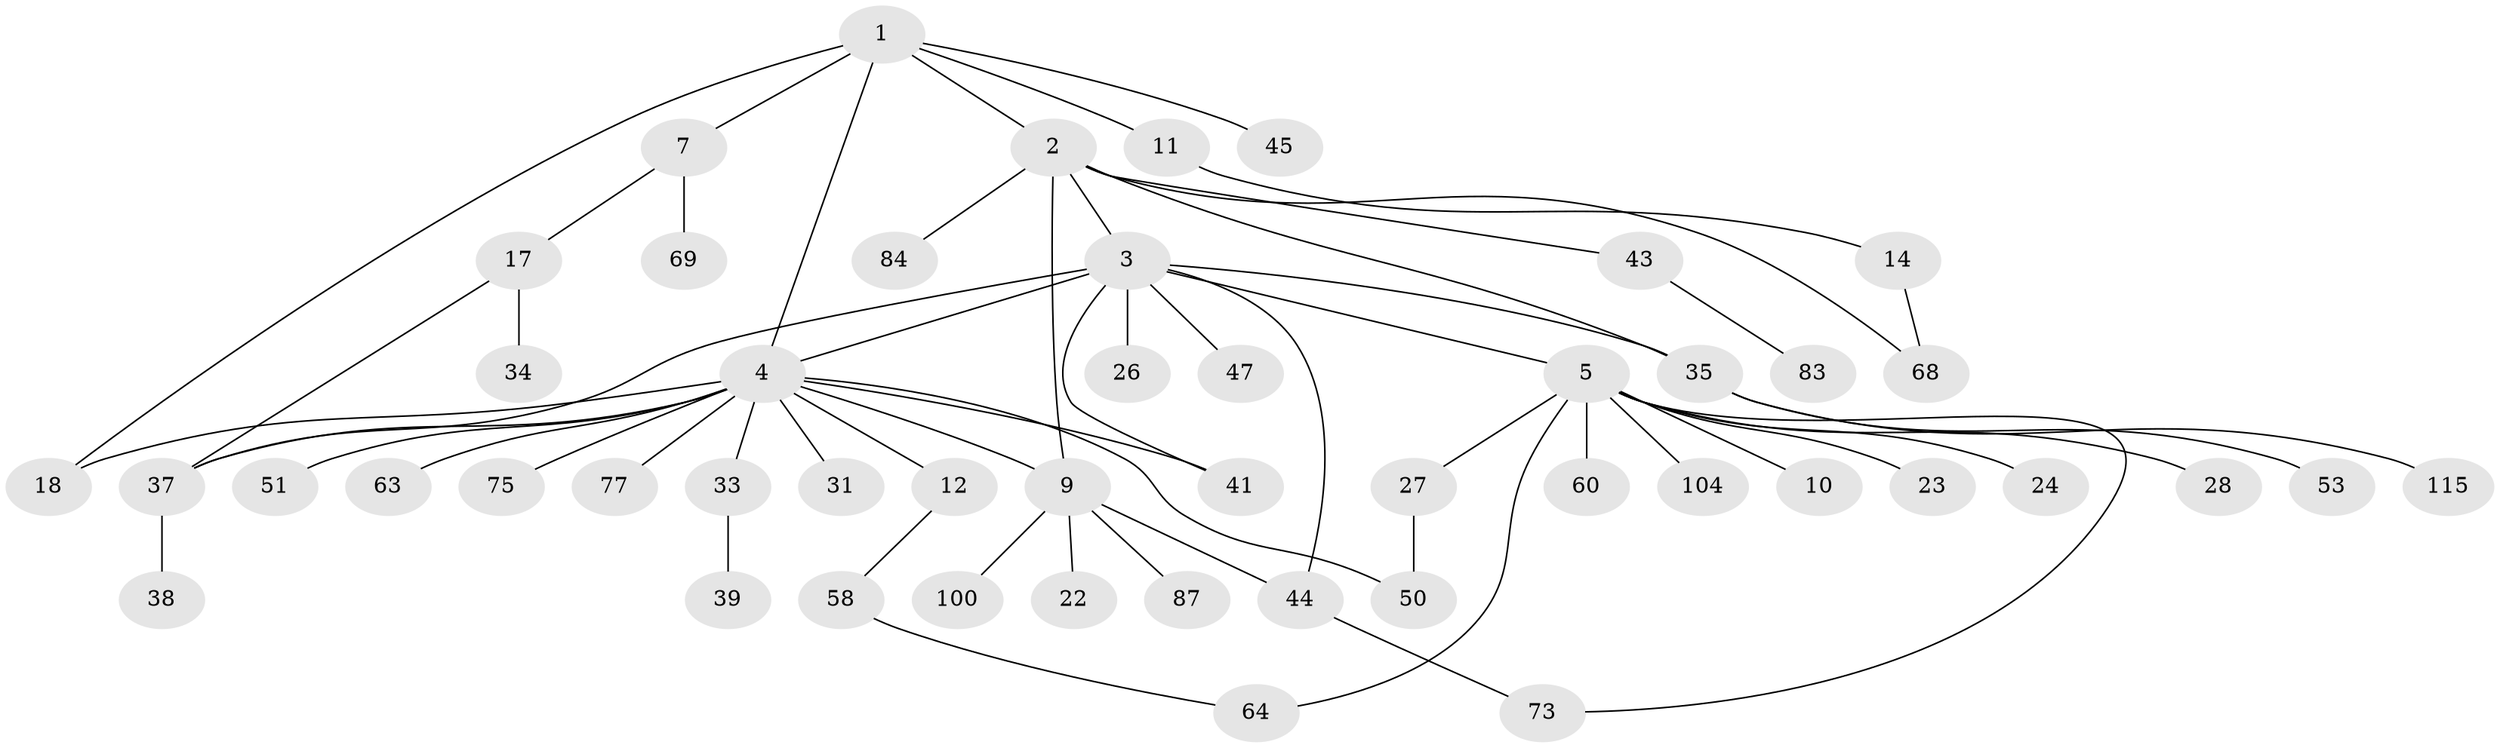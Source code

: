 // original degree distribution, {6: 0.008064516129032258, 7: 0.024193548387096774, 8: 0.008064516129032258, 12: 0.008064516129032258, 4: 0.06451612903225806, 9: 0.008064516129032258, 3: 0.12903225806451613, 1: 0.45161290322580644, 2: 0.28225806451612906, 5: 0.016129032258064516}
// Generated by graph-tools (version 1.1) at 2025/17/03/04/25 18:17:13]
// undirected, 49 vertices, 60 edges
graph export_dot {
graph [start="1"]
  node [color=gray90,style=filled];
  1;
  2 [super="+29+25"];
  3 [super="+36+13+101+85"];
  4 [super="+20+54+6+105+15+40+65+76"];
  5 [super="+8"];
  7;
  9 [super="+81+80+21"];
  10;
  11 [super="+74"];
  12;
  14;
  17 [super="+124"];
  18 [super="+78"];
  22 [super="+106"];
  23;
  24;
  26 [super="+79"];
  27 [super="+122+92"];
  28 [super="+107"];
  31 [super="+52"];
  33;
  34;
  35 [super="+48"];
  37 [super="+86"];
  38;
  39 [super="+46"];
  41;
  43 [super="+57"];
  44 [super="+90"];
  45;
  47;
  50 [super="+59"];
  51 [super="+66"];
  53;
  58 [super="+99+88"];
  60;
  63 [super="+117"];
  64 [super="+89+97+111"];
  68 [super="+94"];
  69 [super="+102"];
  73;
  75;
  77;
  83;
  84;
  87;
  100;
  104;
  115;
  1 -- 2;
  1 -- 4;
  1 -- 7;
  1 -- 11;
  1 -- 18;
  1 -- 45;
  2 -- 3;
  2 -- 9;
  2 -- 84;
  2 -- 68;
  2 -- 43;
  2 -- 35;
  3 -- 5;
  3 -- 26;
  3 -- 44;
  3 -- 37;
  3 -- 35;
  3 -- 4;
  3 -- 47;
  3 -- 41;
  4 -- 31;
  4 -- 33;
  4 -- 51;
  4 -- 41;
  4 -- 50;
  4 -- 37;
  4 -- 75;
  4 -- 12;
  4 -- 63;
  4 -- 77;
  4 -- 18;
  4 -- 9;
  5 -- 23;
  5 -- 104;
  5 -- 73;
  5 -- 10;
  5 -- 28;
  5 -- 24;
  5 -- 27;
  5 -- 60;
  5 -- 64;
  7 -- 17;
  7 -- 69;
  9 -- 87;
  9 -- 100;
  9 -- 44;
  9 -- 22;
  11 -- 14;
  12 -- 58;
  14 -- 68;
  17 -- 34;
  17 -- 37;
  27 -- 50;
  33 -- 39;
  35 -- 115;
  35 -- 53;
  37 -- 38;
  43 -- 83;
  44 -- 73;
  58 -- 64;
}
